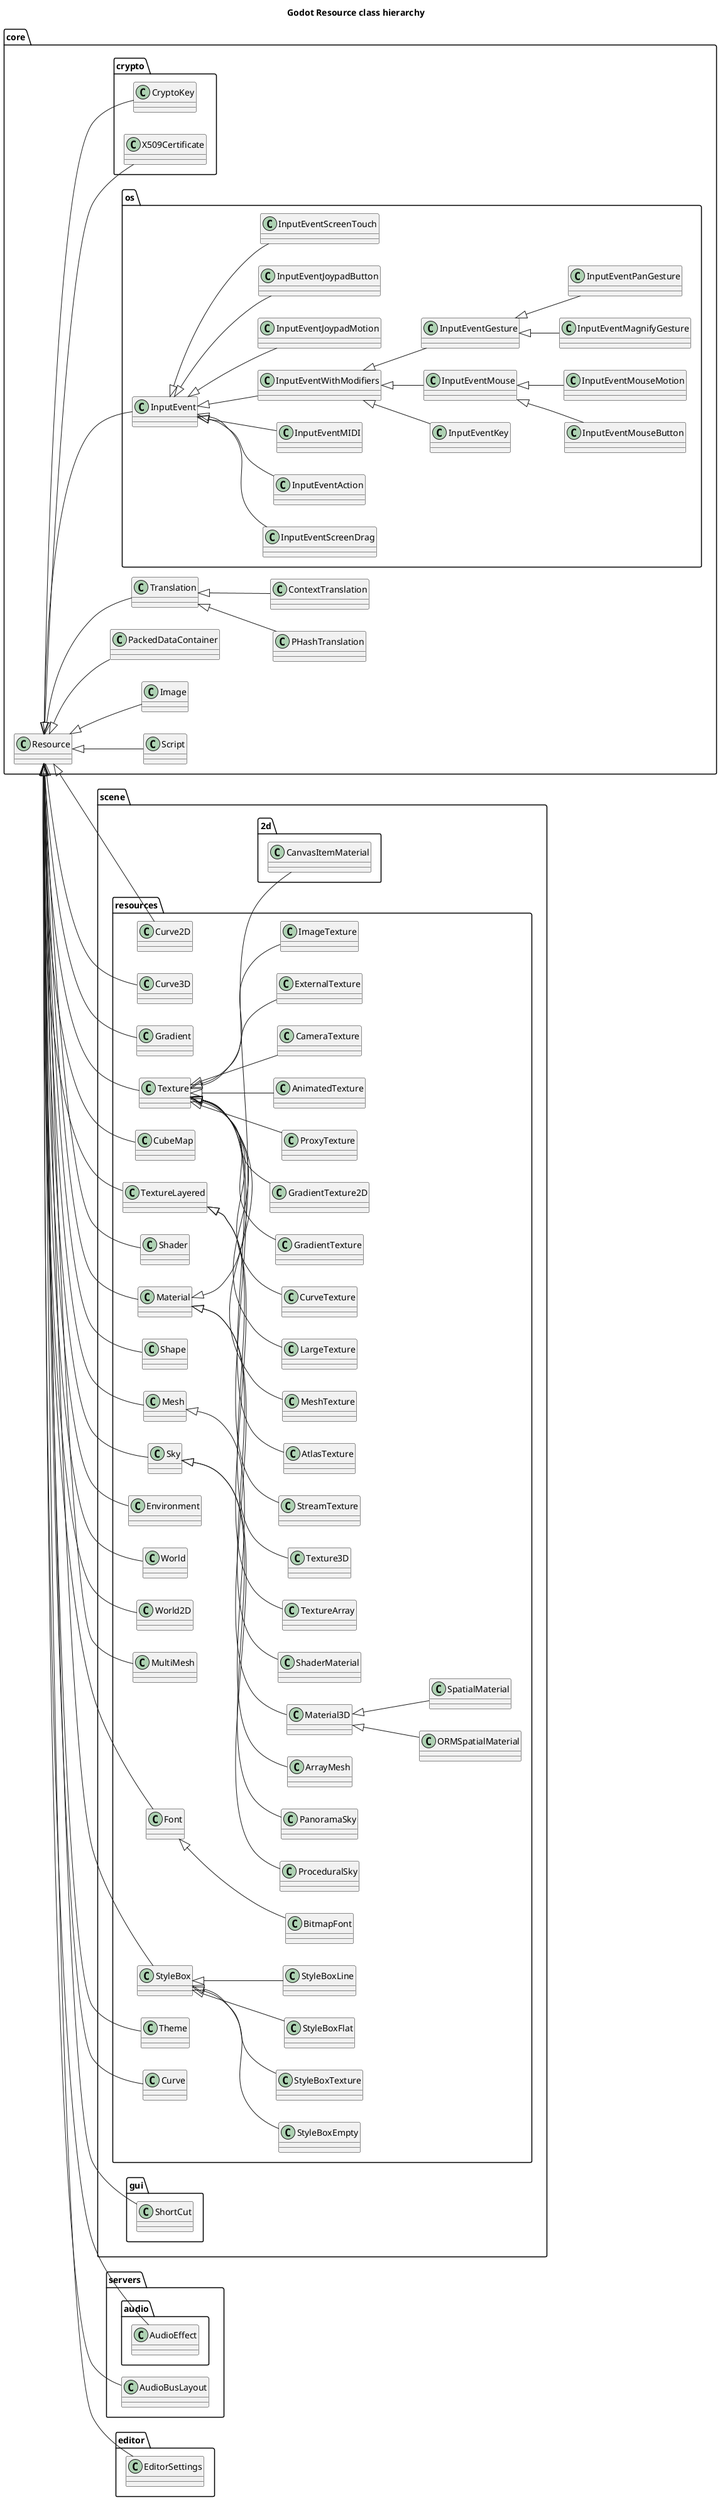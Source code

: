@startuml
title Godot Resource class hierarchy
left to right direction
package [core] as C_0013875268976619855790 {
package [os] as C_0005007027353605828126 {
class "InputEvent" as C_0006613139531525068052
class C_0006613139531525068052 [[https://github.com/godotengine/godot/blob/de2f0f147c5b7eff2d0f6dbc35042a4173fd59be/core/os/input_event.h#L197{InputEvent}]] {
__
}
class "InputEventWithModifiers" as C_0013149523823214244286
class C_0013149523823214244286 [[https://github.com/godotengine/godot/blob/de2f0f147c5b7eff2d0f6dbc35042a4173fd59be/core/os/input_event.h#L239{InputEventWithModifiers}]] {
__
}
class "InputEventKey" as C_0000042770019969835055
class C_0000042770019969835055 [[https://github.com/godotengine/godot/blob/de2f0f147c5b7eff2d0f6dbc35042a4173fd59be/core/os/input_event.h#L286{InputEventKey}]] {
__
}
class "InputEventMouse" as C_0004069356669034161987
class C_0004069356669034161987 [[https://github.com/godotengine/godot/blob/de2f0f147c5b7eff2d0f6dbc35042a4173fd59be/core/os/input_event.h#L326{InputEventMouse}]] {
__
}
class "InputEventMouseButton" as C_0012878493088269404499
class C_0012878493088269404499 [[https://github.com/godotengine/godot/blob/de2f0f147c5b7eff2d0f6dbc35042a4173fd59be/core/os/input_event.h#L350{InputEventMouseButton}]] {
__
}
class "InputEventMouseMotion" as C_0011593243265559568583
class C_0011593243265559568583 [[https://github.com/godotengine/godot/blob/de2f0f147c5b7eff2d0f6dbc35042a4173fd59be/core/os/input_event.h#L383{InputEventMouseMotion}]] {
__
}
class "InputEventJoypadMotion" as C_0004361871338950714954
class C_0004361871338950714954 [[https://github.com/godotengine/godot/blob/de2f0f147c5b7eff2d0f6dbc35042a4173fd59be/core/os/input_event.h#L419{InputEventJoypadMotion}]] {
__
}
class "InputEventJoypadButton" as C_0007033655989310183279
class C_0007033655989310183279 [[https://github.com/godotengine/godot/blob/de2f0f147c5b7eff2d0f6dbc35042a4173fd59be/core/os/input_event.h#L443{InputEventJoypadButton}]] {
__
}
class "InputEventScreenTouch" as C_0003399646271664990517
class C_0003399646271664990517 [[https://github.com/godotengine/godot/blob/de2f0f147c5b7eff2d0f6dbc35042a4173fd59be/core/os/input_event.h#L469{InputEventScreenTouch}]] {
__
}
class "InputEventScreenDrag" as C_0001452635923912413377
class C_0001452635923912413377 [[https://github.com/godotengine/godot/blob/de2f0f147c5b7eff2d0f6dbc35042a4173fd59be/core/os/input_event.h#L497{InputEventScreenDrag}]] {
__
}
class "InputEventAction" as C_0006168905972963310419
class C_0006168905972963310419 [[https://github.com/godotengine/godot/blob/de2f0f147c5b7eff2d0f6dbc35042a4173fd59be/core/os/input_event.h#L528{InputEventAction}]] {
__
}
class "InputEventGesture" as C_0018189804888042978199
class C_0018189804888042978199 [[https://github.com/godotengine/godot/blob/de2f0f147c5b7eff2d0f6dbc35042a4173fd59be/core/os/input_event.h#L557{InputEventGesture}]] {
__
}
class "InputEventMagnifyGesture" as C_0008648076093646053731
class C_0008648076093646053731 [[https://github.com/godotengine/godot/blob/de2f0f147c5b7eff2d0f6dbc35042a4173fd59be/core/os/input_event.h#L570{InputEventMagnifyGesture}]] {
__
}
class "InputEventPanGesture" as C_0006280754297153542265
class C_0006280754297153542265 [[https://github.com/godotengine/godot/blob/de2f0f147c5b7eff2d0f6dbc35042a4173fd59be/core/os/input_event.h#L587{InputEventPanGesture}]] {
__
}
class "InputEventMIDI" as C_0003373650464929192542
class C_0003373650464929192542 [[https://github.com/godotengine/godot/blob/de2f0f147c5b7eff2d0f6dbc35042a4173fd59be/core/os/input_event.h#L604{InputEventMIDI}]] {
__
}
}
package [crypto] as C_0004001248765576357807 {
class "CryptoKey" as C_0001673363785945661049
class C_0001673363785945661049 [[https://github.com/godotengine/godot/blob/de2f0f147c5b7eff2d0f6dbc35042a4173fd59be/core/crypto/crypto.h#L41{CryptoKey}]] {
__
}
class "X509Certificate" as C_0018003064479391795776
class C_0018003064479391795776 [[https://github.com/godotengine/godot/blob/de2f0f147c5b7eff2d0f6dbc35042a4173fd59be/core/crypto/crypto.h#L57{X509Certificate}]] {
__
}
}
class "PackedDataContainer" as C_0013084520640565338591
class C_0013084520640565338591 [[https://github.com/godotengine/godot/blob/de2f0f147c5b7eff2d0f6dbc35042a4173fd59be/core/packed_data_container.h#L36{PackedDataContainer}]] {
__
}
class "PHashTranslation" as C_0008007856706939922506
class C_0008007856706939922506 [[https://github.com/godotengine/godot/blob/de2f0f147c5b7eff2d0f6dbc35042a4173fd59be/core/compressed_translation.h#L36{PHashTranslation}]] {
__
}
class "Translation" as C_0017401563024334194039
class C_0017401563024334194039 [[https://github.com/godotengine/godot/blob/de2f0f147c5b7eff2d0f6dbc35042a4173fd59be/core/translation.h#L36{Translation}]] {
__
}
class "ContextTranslation" as C_0014026952490833445032
class C_0014026952490833445032 [[https://github.com/godotengine/godot/blob/de2f0f147c5b7eff2d0f6dbc35042a4173fd59be/core/translation.h#L70{ContextTranslation}]] {
__
}
class "Resource" as C_0015609421538932822327
class C_0015609421538932822327 [[https://github.com/godotengine/godot/blob/de2f0f147c5b7eff2d0f6dbc35042a4173fd59be/core/resource.h#L48{Resource}]] {
__
}
class "Script" as C_0012869428989549550577
class C_0012869428989549550577 [[https://github.com/godotengine/godot/blob/de2f0f147c5b7eff2d0f6dbc35042a4173fd59be/core/script_language.h#L99{Script}]] {
__
}
class "Image" as C_0010778985571113791344
class C_0010778985571113791344 [[https://github.com/godotengine/godot/blob/de2f0f147c5b7eff2d0f6dbc35042a4173fd59be/core/image.h#L55{Image}]] {
__
}
}
package [scene] as C_0007833214145229636749 {
package [resources] as C_0004500099205549724248 {
class "MultiMesh" as C_0000772702527840859646
class C_0000772702527840859646 [[https://github.com/godotengine/godot/blob/de2f0f147c5b7eff2d0f6dbc35042a4173fd59be/scene/resources/multimesh.h#L37{MultiMesh}]] {
__
}
class "Font" as C_0000432863248340759260
class C_0000432863248340759260 [[https://github.com/godotengine/godot/blob/de2f0f147c5b7eff2d0f6dbc35042a4173fd59be/scene/resources/font.h#L39{Font}]] {
__
}
class "BitmapFont" as C_0005860323779993819574
class C_0005860323779993819574 [[https://github.com/godotengine/godot/blob/de2f0f147c5b7eff2d0f6dbc35042a4173fd59be/scene/resources/font.h#L118{BitmapFont}]] {
__
}
class "StyleBox" as C_0005093813223451238120
class C_0005093813223451238120 [[https://github.com/godotengine/godot/blob/de2f0f147c5b7eff2d0f6dbc35042a4173fd59be/scene/resources/style_box.h#L40{StyleBox}]] {
__
}
class "StyleBoxEmpty" as C_0002073792119300277864
class C_0002073792119300277864 [[https://github.com/godotengine/godot/blob/de2f0f147c5b7eff2d0f6dbc35042a4173fd59be/scene/resources/style_box.h#L69{StyleBoxEmpty}]] {
__
}
class "StyleBoxTexture" as C_0013769299171690228972
class C_0013769299171690228972 [[https://github.com/godotengine/godot/blob/de2f0f147c5b7eff2d0f6dbc35042a4173fd59be/scene/resources/style_box.h#L78{StyleBoxTexture}]] {
__
}
class "StyleBoxFlat" as C_0018158692151062056865
class C_0018158692151062056865 [[https://github.com/godotengine/godot/blob/de2f0f147c5b7eff2d0f6dbc35042a4173fd59be/scene/resources/style_box.h#L143{StyleBoxFlat}]] {
__
}
class "StyleBoxLine" as C_0005831113575471716157
class C_0005831113575471716157 [[https://github.com/godotengine/godot/blob/de2f0f147c5b7eff2d0f6dbc35042a4173fd59be/scene/resources/style_box.h#L229{StyleBoxLine}]] {
__
}
class "Theme" as C_0007948538995288720498
class C_0007948538995288720498 [[https://github.com/godotengine/godot/blob/de2f0f147c5b7eff2d0f6dbc35042a4173fd59be/scene/resources/theme.h#L41{Theme}]] {
__
}
class "Curve" as C_0009311375455730203770
class C_0009311375455730203770 [[https://github.com/godotengine/godot/blob/de2f0f147c5b7eff2d0f6dbc35042a4173fd59be/scene/resources/curve.h#L37{Curve}]] {
__
}
class "Curve2D" as C_0004667628563093559798
class C_0004667628563093559798 [[https://github.com/godotengine/godot/blob/de2f0f147c5b7eff2d0f6dbc35042a4173fd59be/scene/resources/curve.h#L150{Curve2D}]] {
__
}
class "Curve3D" as C_0015969688915695264765
class C_0015969688915695264765 [[https://github.com/godotengine/godot/blob/de2f0f147c5b7eff2d0f6dbc35042a4173fd59be/scene/resources/curve.h#L210{Curve3D}]] {
__
}
class "Gradient" as C_0012127172557749689122
class C_0012127172557749689122 [[https://github.com/godotengine/godot/blob/de2f0f147c5b7eff2d0f6dbc35042a4173fd59be/scene/resources/gradient.h#L36{Gradient}]] {
__
}
class "Texture" as C_0010942968540697269095
class C_0010942968540697269095 [[https://github.com/godotengine/godot/blob/de2f0f147c5b7eff2d0f6dbc35042a4173fd59be/scene/resources/texture.h#L45{Texture}]] {
__
}
class "ImageTexture" as C_0006387070986419814001
class C_0006387070986419814001 [[https://github.com/godotengine/godot/blob/de2f0f147c5b7eff2d0f6dbc35042a4173fd59be/scene/resources/texture.h#L97{ImageTexture}]] {
__
}
class "StreamTexture" as C_0003895935073127289858
class C_0003895935073127289858 [[https://github.com/godotengine/godot/blob/de2f0f147c5b7eff2d0f6dbc35042a4173fd59be/scene/resources/texture.h#L171{StreamTexture}]] {
__
}
class "AtlasTexture" as C_0013098232817865985443
class C_0013098232817865985443 [[https://github.com/godotengine/godot/blob/de2f0f147c5b7eff2d0f6dbc35042a4173fd59be/scene/resources/texture.h#L248{AtlasTexture}]] {
__
}
class "MeshTexture" as C_0011440593366172557796
class C_0011440593366172557796 [[https://github.com/godotengine/godot/blob/de2f0f147c5b7eff2d0f6dbc35042a4173fd59be/scene/resources/texture.h#L297{MeshTexture}]] {
__
}
class "LargeTexture" as C_0006921099302929404813
class C_0006921099302929404813 [[https://github.com/godotengine/godot/blob/de2f0f147c5b7eff2d0f6dbc35042a4173fd59be/scene/resources/texture.h#L337{LargeTexture}]] {
__
}
class "CubeMap" as C_0006951582378925124904
class C_0006951582378925124904 [[https://github.com/godotengine/godot/blob/de2f0f147c5b7eff2d0f6dbc35042a4173fd59be/scene/resources/texture.h#L386{CubeMap}]] {
__
}
class "TextureLayered" as C_0012648825435907658990
class C_0012648825435907658990 [[https://github.com/godotengine/godot/blob/de2f0f147c5b7eff2d0f6dbc35042a4173fd59be/scene/resources/texture.h#L468{TextureLayered}]] {
__
}
class "Texture3D" as C_0012354867691707126820
class C_0012354867691707126820 [[https://github.com/godotengine/godot/blob/de2f0f147c5b7eff2d0f6dbc35042a4173fd59be/scene/resources/texture.h#L533{Texture3D}]] {
__
}
class "TextureArray" as C_0011236698884709289424
class C_0011236698884709289424 [[https://github.com/godotengine/godot/blob/de2f0f147c5b7eff2d0f6dbc35042a4173fd59be/scene/resources/texture.h#L548{TextureArray}]] {
__
}
class "CurveTexture" as C_0003970998828535983565
class C_0003970998828535983565 [[https://github.com/godotengine/godot/blob/de2f0f147c5b7eff2d0f6dbc35042a4173fd59be/scene/resources/texture.h#L571{CurveTexture}]] {
__
}
class "GradientTexture" as C_0000745898034090539035
class C_0000745898034090539035 [[https://github.com/godotengine/godot/blob/de2f0f147c5b7eff2d0f6dbc35042a4173fd59be/scene/resources/texture.h#L619{GradientTexture}]] {
__
}
class "GradientTexture2D" as C_0007673513968092607775
class C_0007673513968092607775 [[https://github.com/godotengine/godot/blob/de2f0f147c5b7eff2d0f6dbc35042a4173fd59be/scene/resources/texture.h#L658{GradientTexture2D}]] {
__
}
class "ProxyTexture" as C_0015665274026492245963
class C_0015665274026492245963 [[https://github.com/godotengine/godot/blob/de2f0f147c5b7eff2d0f6dbc35042a4173fd59be/scene/resources/texture.h#L734{ProxyTexture}]] {
__
}
class "AnimatedTexture" as C_0017117607555632995485
class C_0017117607555632995485 [[https://github.com/godotengine/godot/blob/de2f0f147c5b7eff2d0f6dbc35042a4173fd59be/scene/resources/texture.h#L761{AnimatedTexture}]] {
__
}
class "CameraTexture" as C_0017413986207094068591
class C_0017413986207094068591 [[https://github.com/godotengine/godot/blob/de2f0f147c5b7eff2d0f6dbc35042a4173fd59be/scene/resources/texture.h#L840{CameraTexture}]] {
__
}
class "ExternalTexture" as C_0013455361383892809468
class C_0013455361383892809468 [[https://github.com/godotengine/godot/blob/de2f0f147c5b7eff2d0f6dbc35042a4173fd59be/scene/resources/texture.h#L875{ExternalTexture}]] {
__
}
class "Shader" as C_0014899929896336503560
class C_0014899929896336503560 [[https://github.com/godotengine/godot/blob/de2f0f147c5b7eff2d0f6dbc35042a4173fd59be/scene/resources/shader.h#L39{Shader}]] {
__
}
class "Material" as C_0017731882270379193802
class C_0017731882270379193802 [[https://github.com/godotengine/godot/blob/de2f0f147c5b7eff2d0f6dbc35042a4173fd59be/scene/resources/material.h#L41{Material}]] {
__
}
class "ShaderMaterial" as C_0013649761988519827382
class C_0013649761988519827382 [[https://github.com/godotengine/godot/blob/de2f0f147c5b7eff2d0f6dbc35042a4173fd59be/scene/resources/material.h#L75{ShaderMaterial}]] {
__
}
class "Material3D" as C_0014360579452606161446
class C_0014360579452606161446 [[https://github.com/godotengine/godot/blob/de2f0f147c5b7eff2d0f6dbc35042a4173fd59be/scene/resources/material.h#L107{Material3D}]] {
__
}
class "SpatialMaterial" as C_0000015709795456620968
class C_0000015709795456620968 [[https://github.com/godotengine/godot/blob/de2f0f147c5b7eff2d0f6dbc35042a4173fd59be/scene/resources/material.h#L651{SpatialMaterial}]] {
__
}
class "ORMSpatialMaterial" as C_0009098722898749669449
class C_0009098722898749669449 [[https://github.com/godotengine/godot/blob/de2f0f147c5b7eff2d0f6dbc35042a4173fd59be/scene/resources/material.h#L658{ORMSpatialMaterial}]] {
__
}
class "Shape" as C_0013378328829261874241
class C_0013378328829261874241 [[https://github.com/godotengine/godot/blob/de2f0f147c5b7eff2d0f6dbc35042a4173fd59be/scene/resources/shape.h#L37{Shape}]] {
__
}
class "Mesh" as C_0013865567801987631274
class C_0013865567801987631274 [[https://github.com/godotengine/godot/blob/de2f0f147c5b7eff2d0f6dbc35042a4173fd59be/scene/resources/mesh.h#L42{Mesh}]] {
__
}
class "ArrayMesh" as C_0012259924541747545416
class C_0012259924541747545416 [[https://github.com/godotengine/godot/blob/de2f0f147c5b7eff2d0f6dbc35042a4173fd59be/scene/resources/mesh.h#L191{ArrayMesh}]] {
__
}
class "Sky" as C_0000932227794337895061
class C_0000932227794337895061 [[https://github.com/godotengine/godot/blob/de2f0f147c5b7eff2d0f6dbc35042a4173fd59be/scene/resources/sky.h#L37{Sky}]] {
__
}
class "PanoramaSky" as C_0005185723277051313197
class C_0005185723277051313197 [[https://github.com/godotengine/godot/blob/de2f0f147c5b7eff2d0f6dbc35042a4173fd59be/scene/resources/sky.h#L67{PanoramaSky}]] {
__
}
class "ProceduralSky" as C_0010005489238010561565
class C_0010005489238010561565 [[https://github.com/godotengine/godot/blob/de2f0f147c5b7eff2d0f6dbc35042a4173fd59be/scene/resources/sky.h#L88{ProceduralSky}]] {
__
}
class "Environment" as C_0014462386859944010619
class C_0014462386859944010619 [[https://github.com/godotengine/godot/blob/de2f0f147c5b7eff2d0f6dbc35042a4173fd59be/scene/resources/environment.h#L39{Environment}]] {
__
}
class "World" as C_0018151272839730735401
class C_0018151272839730735401 [[https://github.com/godotengine/godot/blob/de2f0f147c5b7eff2d0f6dbc35042a4173fd59be/scene/resources/world.h#L45{World}]] {
__
}
class "World2D" as C_0013584468982457543104
class C_0013584468982457543104 [[https://github.com/godotengine/godot/blob/de2f0f147c5b7eff2d0f6dbc35042a4173fd59be/scene/resources/world_2d.h#L42{World2D}]] {
__
}
}
package [2d] as C_0010470056888405918011 {
class "CanvasItemMaterial" as C_0003876492048908474797
class C_0003876492048908474797 [[https://github.com/godotengine/godot/blob/de2f0f147c5b7eff2d0f6dbc35042a4173fd59be/scene/2d/canvas_item.h#L47{CanvasItemMaterial}]] {
__
}
}
package [gui] as C_0016765419531807245141 {
class "ShortCut" as C_0007416135650472652044
class C_0007416135650472652044 [[https://github.com/godotengine/godot/blob/de2f0f147c5b7eff2d0f6dbc35042a4173fd59be/scene/gui/shortcut.h#L37{ShortCut}]] {
__
}
}
}
package [servers] as C_0007859885716137103029 {
package [audio] as C_0016569653579969685853 {
class "AudioEffect" as C_0009086958517138105287
class C_0009086958517138105287 [[https://github.com/godotengine/godot/blob/de2f0f147c5b7eff2d0f6dbc35042a4173fd59be/servers/audio/audio_effect.h#L45{AudioEffect}]] {
__
}
}
class "AudioBusLayout" as C_0011654779431212778852
class C_0011654779431212778852 [[https://github.com/godotengine/godot/blob/de2f0f147c5b7eff2d0f6dbc35042a4173fd59be/servers/audio_server.h#L381{AudioBusLayout}]] {
__
}
}
package [editor] as C_0018379192435821397378 {
class "EditorSettings" as C_0000898691199132064803
class C_0000898691199132064803 [[https://github.com/godotengine/godot/blob/de2f0f147c5b7eff2d0f6dbc35042a4173fd59be/editor/editor_settings.h#L44{EditorSettings}]] {
__
}
}
C_0015609421538932822327 <|-- C_0006613139531525068052
C_0006613139531525068052 <|-- C_0013149523823214244286
C_0013149523823214244286 <|-- C_0000042770019969835055
C_0013149523823214244286 <|-- C_0004069356669034161987
C_0004069356669034161987 <|-- C_0012878493088269404499
C_0004069356669034161987 <|-- C_0011593243265559568583
C_0006613139531525068052 <|-- C_0004361871338950714954
C_0006613139531525068052 <|-- C_0007033655989310183279
C_0006613139531525068052 <|-- C_0003399646271664990517
C_0006613139531525068052 <|-- C_0001452635923912413377
C_0006613139531525068052 <|-- C_0006168905972963310419
C_0013149523823214244286 <|-- C_0018189804888042978199
C_0018189804888042978199 <|-- C_0008648076093646053731
C_0018189804888042978199 <|-- C_0006280754297153542265
C_0006613139531525068052 <|-- C_0003373650464929192542
C_0015609421538932822327 <|-- C_0001673363785945661049
C_0015609421538932822327 <|-- C_0018003064479391795776
C_0015609421538932822327 <|-- C_0013084520640565338591
C_0017401563024334194039 <|-- C_0008007856706939922506
C_0015609421538932822327 <|-- C_0017401563024334194039
C_0017401563024334194039 <|-- C_0014026952490833445032
C_0015609421538932822327 <|-- C_0012869428989549550577
C_0015609421538932822327 <|-- C_0010778985571113791344
C_0015609421538932822327 <|-- C_0000772702527840859646
C_0015609421538932822327 <|-- C_0000432863248340759260
C_0000432863248340759260 <|-- C_0005860323779993819574
C_0015609421538932822327 <|-- C_0005093813223451238120
C_0005093813223451238120 <|-- C_0002073792119300277864
C_0005093813223451238120 <|-- C_0013769299171690228972
C_0005093813223451238120 <|-- C_0018158692151062056865
C_0005093813223451238120 <|-- C_0005831113575471716157
C_0015609421538932822327 <|-- C_0007948538995288720498
C_0015609421538932822327 <|-- C_0009311375455730203770
C_0015609421538932822327 <|-- C_0004667628563093559798
C_0015609421538932822327 <|-- C_0015969688915695264765
C_0015609421538932822327 <|-- C_0012127172557749689122
C_0015609421538932822327 <|-- C_0010942968540697269095
C_0010942968540697269095 <|-- C_0006387070986419814001
C_0010942968540697269095 <|-- C_0003895935073127289858
C_0010942968540697269095 <|-- C_0013098232817865985443
C_0010942968540697269095 <|-- C_0011440593366172557796
C_0010942968540697269095 <|-- C_0006921099302929404813
C_0015609421538932822327 <|-- C_0006951582378925124904
C_0015609421538932822327 <|-- C_0012648825435907658990
C_0012648825435907658990 <|-- C_0012354867691707126820
C_0012648825435907658990 <|-- C_0011236698884709289424
C_0010942968540697269095 <|-- C_0003970998828535983565
C_0010942968540697269095 <|-- C_0000745898034090539035
C_0010942968540697269095 <|-- C_0007673513968092607775
C_0010942968540697269095 <|-- C_0015665274026492245963
C_0010942968540697269095 <|-- C_0017117607555632995485
C_0010942968540697269095 <|-- C_0017413986207094068591
C_0010942968540697269095 <|-- C_0013455361383892809468
C_0015609421538932822327 <|-- C_0014899929896336503560
C_0015609421538932822327 <|-- C_0017731882270379193802
C_0017731882270379193802 <|-- C_0013649761988519827382
C_0017731882270379193802 <|-- C_0014360579452606161446
C_0014360579452606161446 <|-- C_0000015709795456620968
C_0014360579452606161446 <|-- C_0009098722898749669449
C_0015609421538932822327 <|-- C_0013378328829261874241
C_0015609421538932822327 <|-- C_0013865567801987631274
C_0013865567801987631274 <|-- C_0012259924541747545416
C_0015609421538932822327 <|-- C_0000932227794337895061
C_0000932227794337895061 <|-- C_0005185723277051313197
C_0000932227794337895061 <|-- C_0010005489238010561565
C_0015609421538932822327 <|-- C_0014462386859944010619
C_0015609421538932822327 <|-- C_0018151272839730735401
C_0015609421538932822327 <|-- C_0013584468982457543104
C_0017731882270379193802 <|-- C_0003876492048908474797
C_0015609421538932822327 <|-- C_0007416135650472652044
C_0015609421538932822327 <|-- C_0009086958517138105287
C_0015609421538932822327 <|-- C_0011654779431212778852
C_0015609421538932822327 <|-- C_0000898691199132064803

'Generated with clang-uml, version 0.6.1
'LLVM version Ubuntu clang version 19.1.1 (1ubuntu1)
@enduml
